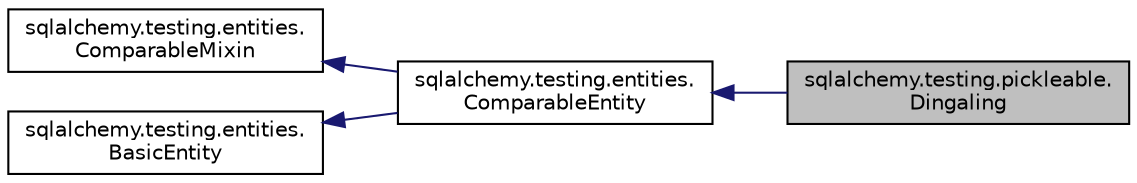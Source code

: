 digraph "sqlalchemy.testing.pickleable.Dingaling"
{
 // LATEX_PDF_SIZE
  edge [fontname="Helvetica",fontsize="10",labelfontname="Helvetica",labelfontsize="10"];
  node [fontname="Helvetica",fontsize="10",shape=record];
  rankdir="LR";
  Node1 [label="sqlalchemy.testing.pickleable.\lDingaling",height=0.2,width=0.4,color="black", fillcolor="grey75", style="filled", fontcolor="black",tooltip=" "];
  Node2 -> Node1 [dir="back",color="midnightblue",fontsize="10",style="solid",fontname="Helvetica"];
  Node2 [label="sqlalchemy.testing.entities.\lComparableEntity",height=0.2,width=0.4,color="black", fillcolor="white", style="filled",URL="$classsqlalchemy_1_1testing_1_1entities_1_1ComparableEntity.html",tooltip=" "];
  Node3 -> Node2 [dir="back",color="midnightblue",fontsize="10",style="solid",fontname="Helvetica"];
  Node3 [label="sqlalchemy.testing.entities.\lComparableMixin",height=0.2,width=0.4,color="black", fillcolor="white", style="filled",URL="$classsqlalchemy_1_1testing_1_1entities_1_1ComparableMixin.html",tooltip=" "];
  Node4 -> Node2 [dir="back",color="midnightblue",fontsize="10",style="solid",fontname="Helvetica"];
  Node4 [label="sqlalchemy.testing.entities.\lBasicEntity",height=0.2,width=0.4,color="black", fillcolor="white", style="filled",URL="$classsqlalchemy_1_1testing_1_1entities_1_1BasicEntity.html",tooltip=" "];
}
